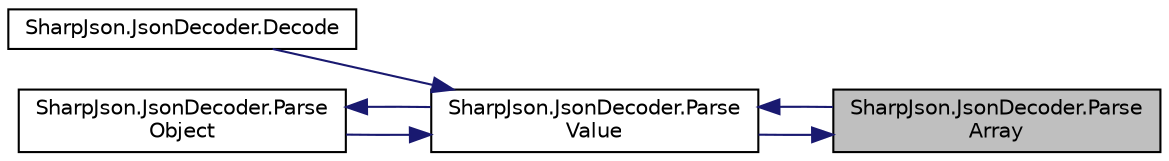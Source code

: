 digraph "SharpJson.JsonDecoder.ParseArray"
{
 // LATEX_PDF_SIZE
  edge [fontname="Helvetica",fontsize="10",labelfontname="Helvetica",labelfontsize="10"];
  node [fontname="Helvetica",fontsize="10",shape=record];
  rankdir="RL";
  Node1 [label="SharpJson.JsonDecoder.Parse\lArray",height=0.2,width=0.4,color="black", fillcolor="grey75", style="filled", fontcolor="black",tooltip=" "];
  Node1 -> Node2 [dir="back",color="midnightblue",fontsize="10",style="solid"];
  Node2 [label="SharpJson.JsonDecoder.Parse\lValue",height=0.2,width=0.4,color="black", fillcolor="white", style="filled",URL="$class_sharp_json_1_1_json_decoder.html#ad67cc8fc02cea01cd101c09631fb3d05",tooltip=" "];
  Node2 -> Node3 [dir="back",color="midnightblue",fontsize="10",style="solid"];
  Node3 [label="SharpJson.JsonDecoder.Decode",height=0.2,width=0.4,color="black", fillcolor="white", style="filled",URL="$class_sharp_json_1_1_json_decoder.html#a6300221209a5b9cccd906817263a2e3c",tooltip=" "];
  Node2 -> Node1 [dir="back",color="midnightblue",fontsize="10",style="solid"];
  Node2 -> Node4 [dir="back",color="midnightblue",fontsize="10",style="solid"];
  Node4 [label="SharpJson.JsonDecoder.Parse\lObject",height=0.2,width=0.4,color="black", fillcolor="white", style="filled",URL="$class_sharp_json_1_1_json_decoder.html#ad6d5d2ed661ee7fd724784616ebfff7b",tooltip=" "];
  Node4 -> Node2 [dir="back",color="midnightblue",fontsize="10",style="solid"];
}
